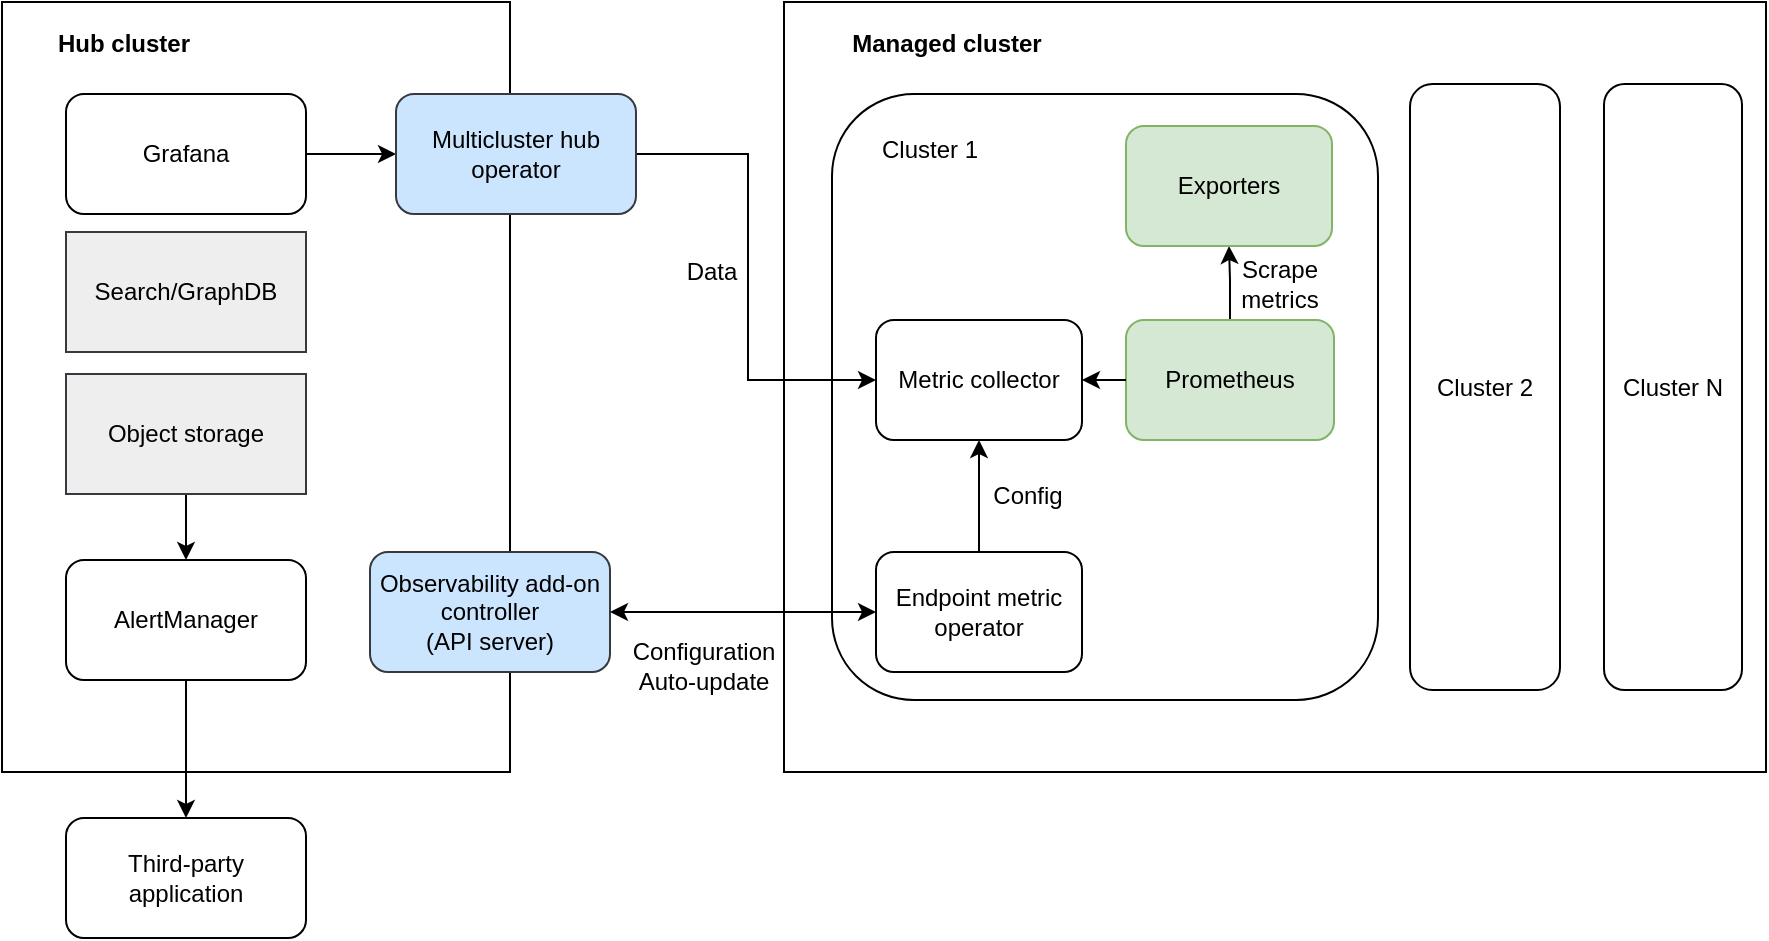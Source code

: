 <mxfile version="21.7.5" type="github">
  <diagram name="Trang-1" id="kotVkLB_PCtskLAsmDtC">
    <mxGraphModel dx="1050" dy="542" grid="0" gridSize="10" guides="1" tooltips="1" connect="1" arrows="1" fold="1" page="1" pageScale="1" pageWidth="827" pageHeight="1169" math="0" shadow="0">
      <root>
        <mxCell id="0" />
        <mxCell id="1" parent="0" />
        <mxCell id="nLERhlLYF1LIWVESomSa-8" value="" style="rounded=0;whiteSpace=wrap;html=1;" vertex="1" parent="1">
          <mxGeometry x="420" y="55" width="491" height="385" as="geometry" />
        </mxCell>
        <mxCell id="nLERhlLYF1LIWVESomSa-9" value="" style="rounded=1;whiteSpace=wrap;html=1;" vertex="1" parent="1">
          <mxGeometry x="444" y="101" width="273" height="303" as="geometry" />
        </mxCell>
        <mxCell id="nLERhlLYF1LIWVESomSa-10" value="Cluster 2" style="rounded=1;whiteSpace=wrap;html=1;" vertex="1" parent="1">
          <mxGeometry x="733" y="96" width="75" height="303" as="geometry" />
        </mxCell>
        <mxCell id="nLERhlLYF1LIWVESomSa-11" value="Cluster N" style="rounded=1;whiteSpace=wrap;html=1;" vertex="1" parent="1">
          <mxGeometry x="830" y="96" width="69" height="303" as="geometry" />
        </mxCell>
        <mxCell id="nLERhlLYF1LIWVESomSa-40" value="" style="edgeStyle=orthogonalEdgeStyle;rounded=0;orthogonalLoop=1;jettySize=auto;html=1;" edge="1" parent="1" source="nLERhlLYF1LIWVESomSa-12" target="nLERhlLYF1LIWVESomSa-13">
          <mxGeometry relative="1" as="geometry" />
        </mxCell>
        <mxCell id="nLERhlLYF1LIWVESomSa-12" value="Endpoint metric operator" style="rounded=1;whiteSpace=wrap;html=1;" vertex="1" parent="1">
          <mxGeometry x="466" y="330" width="103" height="60" as="geometry" />
        </mxCell>
        <mxCell id="nLERhlLYF1LIWVESomSa-13" value="Metric collector" style="rounded=1;whiteSpace=wrap;html=1;" vertex="1" parent="1">
          <mxGeometry x="466" y="214" width="103" height="60" as="geometry" />
        </mxCell>
        <mxCell id="nLERhlLYF1LIWVESomSa-31" value="" style="edgeStyle=orthogonalEdgeStyle;rounded=0;orthogonalLoop=1;jettySize=auto;html=1;" edge="1" parent="1" source="nLERhlLYF1LIWVESomSa-14" target="nLERhlLYF1LIWVESomSa-15">
          <mxGeometry relative="1" as="geometry" />
        </mxCell>
        <mxCell id="nLERhlLYF1LIWVESomSa-14" value="Prometheus" style="rounded=1;whiteSpace=wrap;html=1;fillColor=#d5e8d4;strokeColor=#82b366;" vertex="1" parent="1">
          <mxGeometry x="591" y="214" width="104" height="60" as="geometry" />
        </mxCell>
        <mxCell id="nLERhlLYF1LIWVESomSa-15" value="Exporters" style="rounded=1;whiteSpace=wrap;html=1;fillColor=#d5e8d4;strokeColor=#82b366;" vertex="1" parent="1">
          <mxGeometry x="591" y="117" width="103" height="60" as="geometry" />
        </mxCell>
        <mxCell id="nLERhlLYF1LIWVESomSa-16" value="" style="rounded=0;whiteSpace=wrap;html=1;" vertex="1" parent="1">
          <mxGeometry x="29" y="55" width="254" height="385" as="geometry" />
        </mxCell>
        <mxCell id="nLERhlLYF1LIWVESomSa-24" style="edgeStyle=orthogonalEdgeStyle;rounded=0;orthogonalLoop=1;jettySize=auto;html=1;entryX=0;entryY=0.5;entryDx=0;entryDy=0;" edge="1" parent="1" source="nLERhlLYF1LIWVESomSa-17" target="nLERhlLYF1LIWVESomSa-18">
          <mxGeometry relative="1" as="geometry" />
        </mxCell>
        <mxCell id="nLERhlLYF1LIWVESomSa-17" value="Grafana" style="rounded=1;whiteSpace=wrap;html=1;" vertex="1" parent="1">
          <mxGeometry x="61" y="101" width="120" height="60" as="geometry" />
        </mxCell>
        <mxCell id="nLERhlLYF1LIWVESomSa-36" style="edgeStyle=orthogonalEdgeStyle;rounded=0;orthogonalLoop=1;jettySize=auto;html=1;entryX=0;entryY=0.5;entryDx=0;entryDy=0;" edge="1" parent="1" source="nLERhlLYF1LIWVESomSa-18" target="nLERhlLYF1LIWVESomSa-13">
          <mxGeometry relative="1" as="geometry">
            <Array as="points">
              <mxPoint x="402" y="131" />
              <mxPoint x="402" y="244" />
            </Array>
          </mxGeometry>
        </mxCell>
        <mxCell id="nLERhlLYF1LIWVESomSa-18" value="Multicluster hub operator" style="rounded=1;whiteSpace=wrap;html=1;fillColor=#cce5ff;strokeColor=#36393d;" vertex="1" parent="1">
          <mxGeometry x="226" y="101" width="120" height="60" as="geometry" />
        </mxCell>
        <mxCell id="nLERhlLYF1LIWVESomSa-19" value="Search/GraphDB" style="rounded=0;whiteSpace=wrap;html=1;fillColor=#eeeeee;strokeColor=#36393d;" vertex="1" parent="1">
          <mxGeometry x="61" y="170" width="120" height="60" as="geometry" />
        </mxCell>
        <mxCell id="nLERhlLYF1LIWVESomSa-25" style="edgeStyle=orthogonalEdgeStyle;rounded=0;orthogonalLoop=1;jettySize=auto;html=1;entryX=0.5;entryY=0;entryDx=0;entryDy=0;" edge="1" parent="1" source="nLERhlLYF1LIWVESomSa-20" target="nLERhlLYF1LIWVESomSa-21">
          <mxGeometry relative="1" as="geometry" />
        </mxCell>
        <mxCell id="nLERhlLYF1LIWVESomSa-20" value="Object storage" style="rounded=0;whiteSpace=wrap;html=1;fillColor=#eeeeee;strokeColor=#36393d;" vertex="1" parent="1">
          <mxGeometry x="61" y="241" width="120" height="60" as="geometry" />
        </mxCell>
        <mxCell id="nLERhlLYF1LIWVESomSa-26" style="edgeStyle=orthogonalEdgeStyle;rounded=0;orthogonalLoop=1;jettySize=auto;html=1;entryX=0.5;entryY=0;entryDx=0;entryDy=0;" edge="1" parent="1" source="nLERhlLYF1LIWVESomSa-21" target="nLERhlLYF1LIWVESomSa-22">
          <mxGeometry relative="1" as="geometry" />
        </mxCell>
        <mxCell id="nLERhlLYF1LIWVESomSa-21" value="AlertManager" style="rounded=1;whiteSpace=wrap;html=1;" vertex="1" parent="1">
          <mxGeometry x="61" y="334" width="120" height="60" as="geometry" />
        </mxCell>
        <mxCell id="nLERhlLYF1LIWVESomSa-22" value="Third-party application" style="rounded=1;whiteSpace=wrap;html=1;" vertex="1" parent="1">
          <mxGeometry x="61" y="463" width="120" height="60" as="geometry" />
        </mxCell>
        <mxCell id="nLERhlLYF1LIWVESomSa-23" value="&lt;b&gt;Hub cluster&lt;/b&gt;" style="text;html=1;strokeColor=none;fillColor=none;align=center;verticalAlign=middle;whiteSpace=wrap;rounded=0;" vertex="1" parent="1">
          <mxGeometry x="44" y="61" width="92" height="30" as="geometry" />
        </mxCell>
        <mxCell id="nLERhlLYF1LIWVESomSa-27" value="Observability add-on controller&lt;br&gt;(API server)" style="rounded=1;whiteSpace=wrap;html=1;fillColor=#cce5ff;strokeColor=#36393d;" vertex="1" parent="1">
          <mxGeometry x="213" y="330" width="120" height="60" as="geometry" />
        </mxCell>
        <mxCell id="nLERhlLYF1LIWVESomSa-28" value="Cluster 1" style="text;html=1;strokeColor=none;fillColor=none;align=center;verticalAlign=middle;whiteSpace=wrap;rounded=0;" vertex="1" parent="1">
          <mxGeometry x="463" y="114" width="60" height="30" as="geometry" />
        </mxCell>
        <mxCell id="nLERhlLYF1LIWVESomSa-29" value="&lt;b&gt;Managed cluster&lt;/b&gt;" style="text;html=1;strokeColor=none;fillColor=none;align=center;verticalAlign=middle;whiteSpace=wrap;rounded=0;" vertex="1" parent="1">
          <mxGeometry x="444" y="61" width="115" height="30" as="geometry" />
        </mxCell>
        <mxCell id="nLERhlLYF1LIWVESomSa-32" value="Scrape metrics" style="text;html=1;strokeColor=none;fillColor=none;align=center;verticalAlign=middle;whiteSpace=wrap;rounded=0;" vertex="1" parent="1">
          <mxGeometry x="638" y="181" width="60" height="30" as="geometry" />
        </mxCell>
        <mxCell id="nLERhlLYF1LIWVESomSa-34" value="" style="endArrow=classic;html=1;rounded=0;exitX=0;exitY=0.5;exitDx=0;exitDy=0;" edge="1" parent="1" source="nLERhlLYF1LIWVESomSa-14" target="nLERhlLYF1LIWVESomSa-13">
          <mxGeometry width="50" height="50" relative="1" as="geometry">
            <mxPoint x="583" y="362" as="sourcePoint" />
            <mxPoint x="633" y="312" as="targetPoint" />
          </mxGeometry>
        </mxCell>
        <mxCell id="nLERhlLYF1LIWVESomSa-37" value="Data" style="text;html=1;strokeColor=none;fillColor=none;align=center;verticalAlign=middle;whiteSpace=wrap;rounded=0;" vertex="1" parent="1">
          <mxGeometry x="354" y="175" width="60" height="30" as="geometry" />
        </mxCell>
        <mxCell id="nLERhlLYF1LIWVESomSa-38" value="" style="endArrow=classic;startArrow=classic;html=1;rounded=0;exitX=1;exitY=0.5;exitDx=0;exitDy=0;entryX=0;entryY=0.5;entryDx=0;entryDy=0;" edge="1" parent="1" source="nLERhlLYF1LIWVESomSa-27" target="nLERhlLYF1LIWVESomSa-12">
          <mxGeometry width="50" height="50" relative="1" as="geometry">
            <mxPoint x="385" y="383" as="sourcePoint" />
            <mxPoint x="435" y="333" as="targetPoint" />
          </mxGeometry>
        </mxCell>
        <mxCell id="nLERhlLYF1LIWVESomSa-39" value="Configuration&lt;br&gt;Auto-update" style="text;html=1;strokeColor=none;fillColor=none;align=center;verticalAlign=middle;whiteSpace=wrap;rounded=0;" vertex="1" parent="1">
          <mxGeometry x="350" y="372" width="60" height="30" as="geometry" />
        </mxCell>
        <mxCell id="nLERhlLYF1LIWVESomSa-41" value="Config" style="text;html=1;strokeColor=none;fillColor=none;align=center;verticalAlign=middle;whiteSpace=wrap;rounded=0;" vertex="1" parent="1">
          <mxGeometry x="512" y="287" width="60" height="30" as="geometry" />
        </mxCell>
      </root>
    </mxGraphModel>
  </diagram>
</mxfile>
